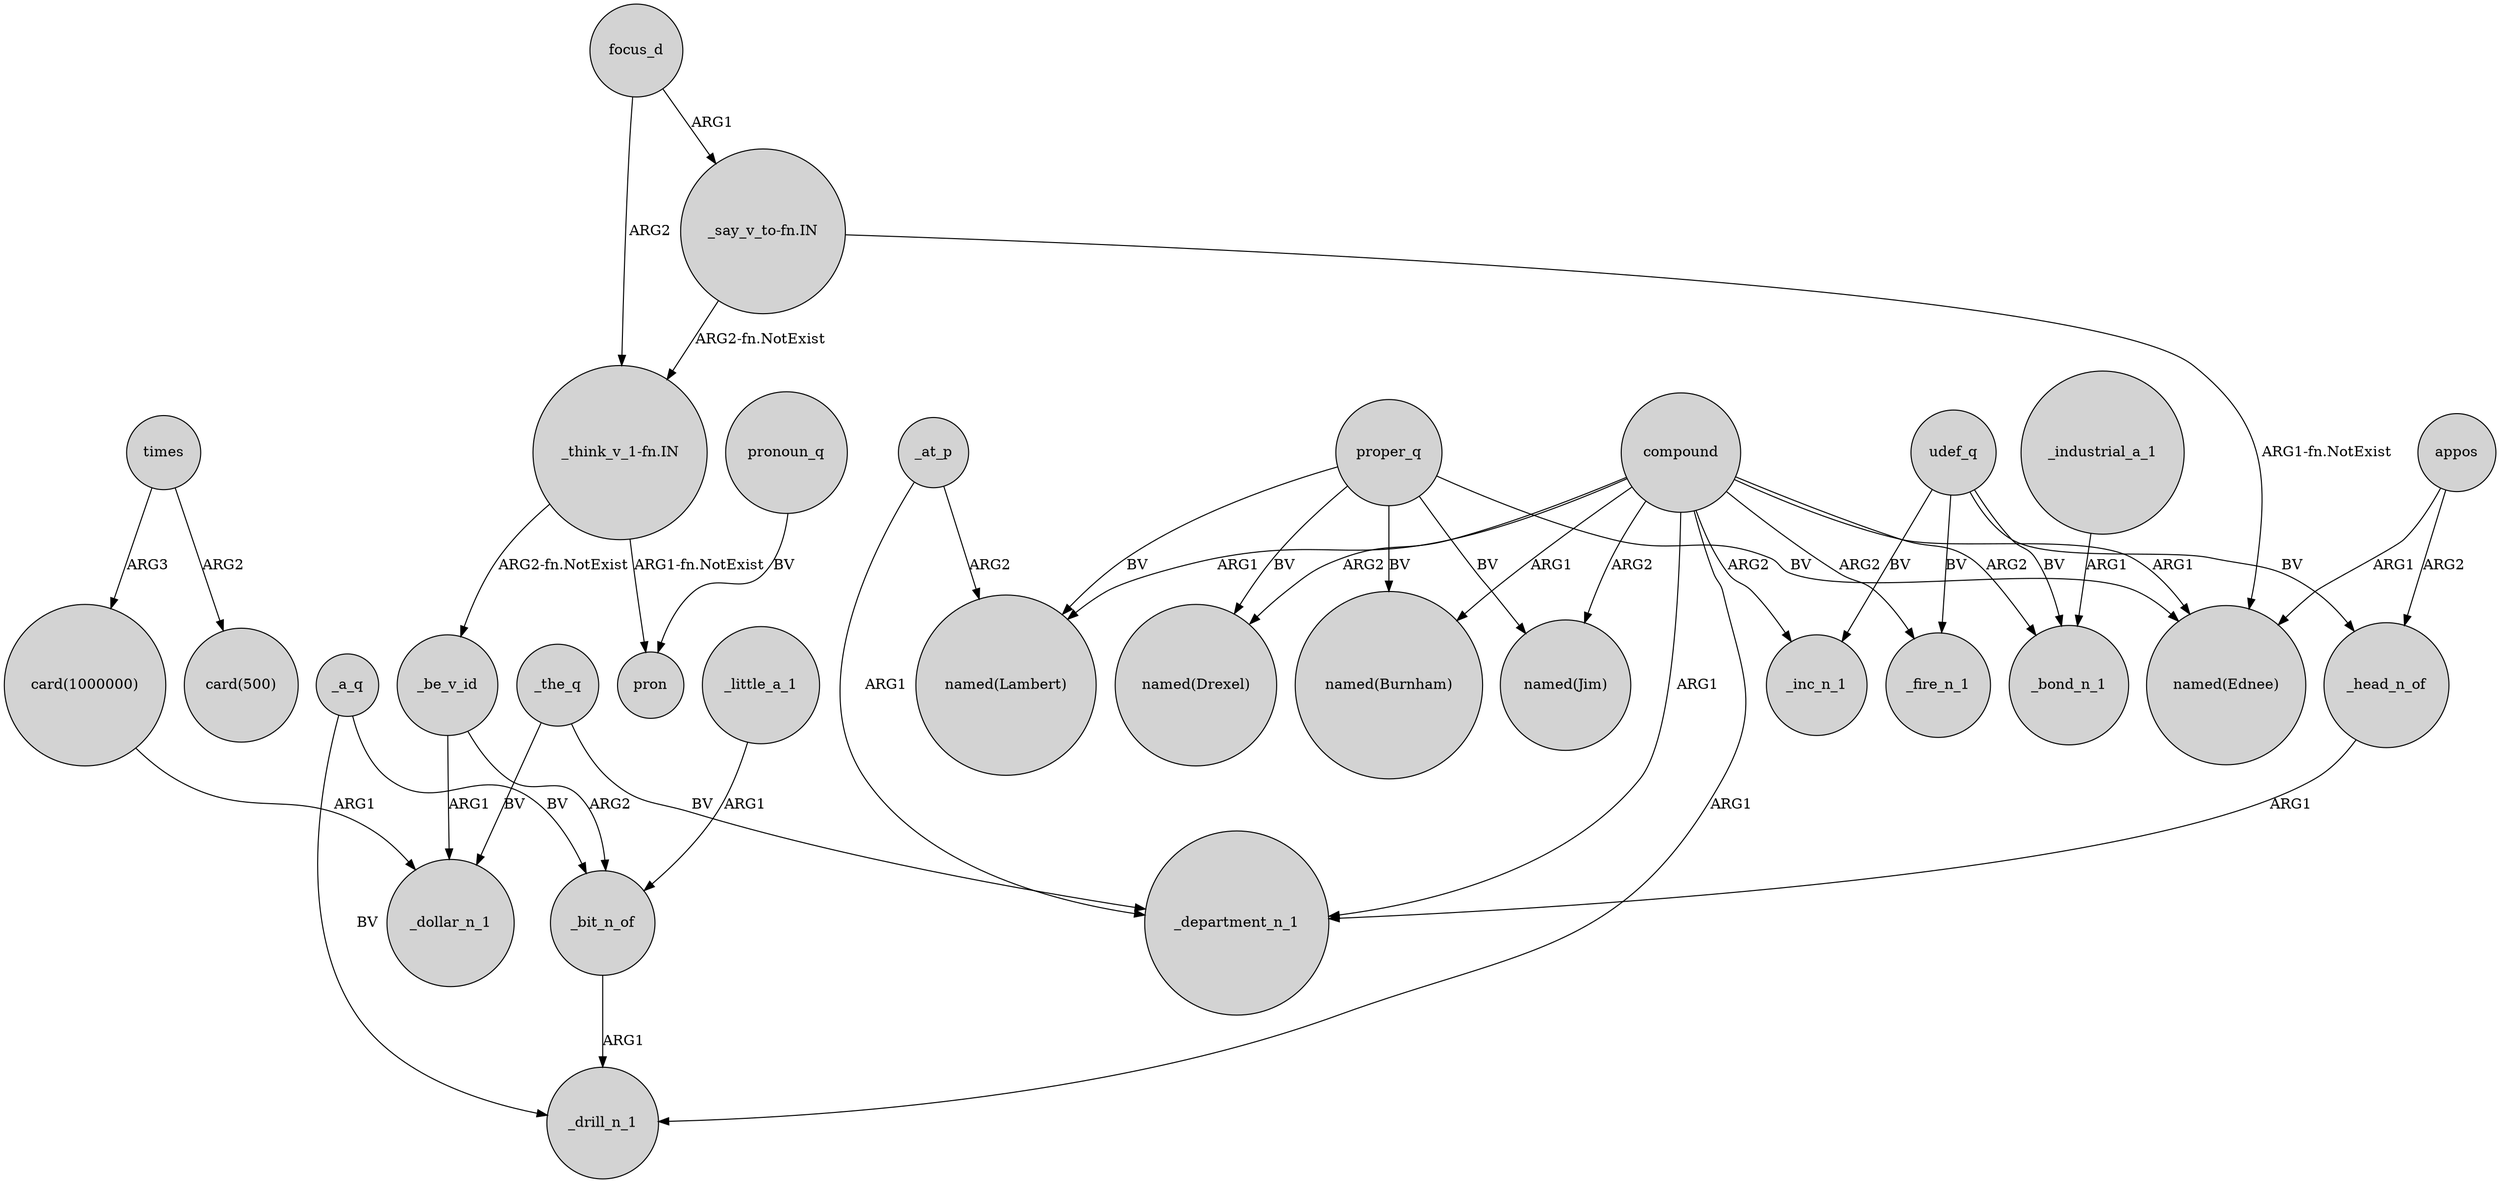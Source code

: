 digraph {
	node [shape=circle style=filled]
	"card(1000000)" -> _dollar_n_1 [label=ARG1]
	udef_q -> _inc_n_1 [label=BV]
	focus_d -> "_think_v_1-fn.IN" [label=ARG2]
	_little_a_1 -> _bit_n_of [label=ARG1]
	_bit_n_of -> _drill_n_1 [label=ARG1]
	"_think_v_1-fn.IN" -> pron [label="ARG1-fn.NotExist"]
	_be_v_id -> _dollar_n_1 [label=ARG1]
	_at_p -> _department_n_1 [label=ARG1]
	proper_q -> "named(Lambert)" [label=BV]
	proper_q -> "named(Drexel)" [label=BV]
	"_think_v_1-fn.IN" -> _be_v_id [label="ARG2-fn.NotExist"]
	compound -> "named(Lambert)" [label=ARG1]
	_be_v_id -> _bit_n_of [label=ARG2]
	appos -> _head_n_of [label=ARG2]
	_the_q -> _dollar_n_1 [label=BV]
	_a_q -> _bit_n_of [label=BV]
	proper_q -> "named(Jim)" [label=BV]
	compound -> _department_n_1 [label=ARG1]
	"_say_v_to-fn.IN" -> "_think_v_1-fn.IN" [label="ARG2-fn.NotExist"]
	_the_q -> _department_n_1 [label=BV]
	appos -> "named(Ednee)" [label=ARG1]
	compound -> "named(Jim)" [label=ARG2]
	compound -> "named(Ednee)" [label=ARG1]
	pronoun_q -> pron [label=BV]
	udef_q -> _bond_n_1 [label=BV]
	proper_q -> "named(Ednee)" [label=BV]
	times -> "card(1000000)" [label=ARG3]
	udef_q -> _fire_n_1 [label=BV]
	compound -> "named(Drexel)" [label=ARG2]
	times -> "card(500)" [label=ARG2]
	udef_q -> _head_n_of [label=BV]
	proper_q -> "named(Burnham)" [label=BV]
	_industrial_a_1 -> _bond_n_1 [label=ARG1]
	compound -> _drill_n_1 [label=ARG1]
	compound -> "named(Burnham)" [label=ARG1]
	_at_p -> "named(Lambert)" [label=ARG2]
	compound -> _bond_n_1 [label=ARG2]
	compound -> _fire_n_1 [label=ARG2]
	_a_q -> _drill_n_1 [label=BV]
	"_say_v_to-fn.IN" -> "named(Ednee)" [label="ARG1-fn.NotExist"]
	_head_n_of -> _department_n_1 [label=ARG1]
	compound -> _inc_n_1 [label=ARG2]
	focus_d -> "_say_v_to-fn.IN" [label=ARG1]
}
